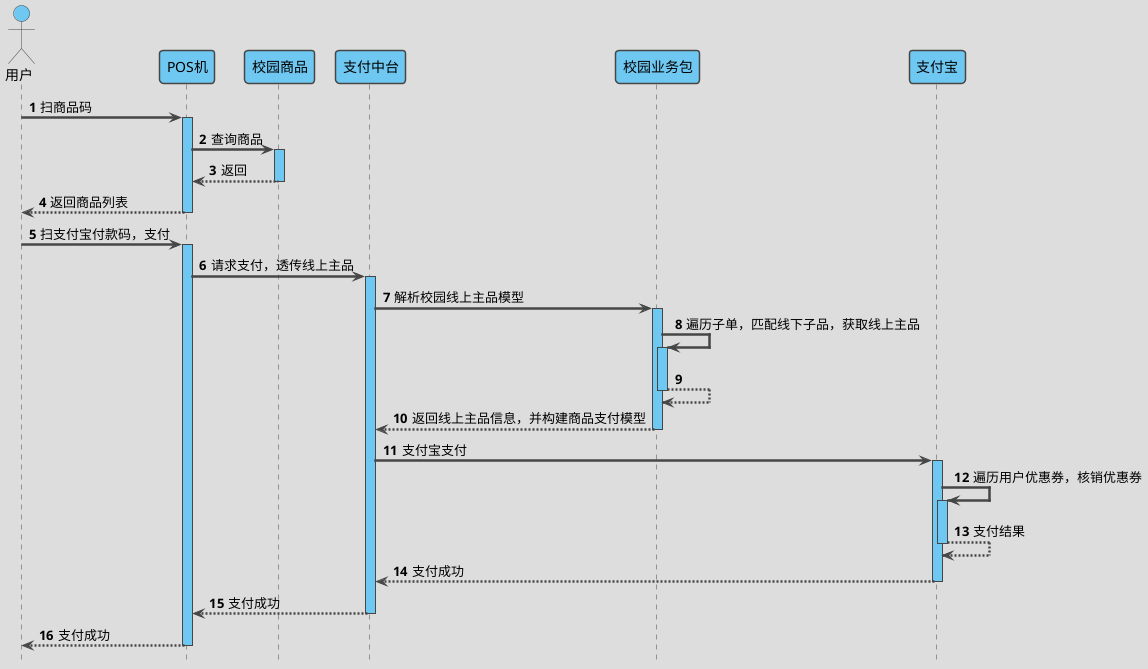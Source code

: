 @startuml
'https://plantuml.com/sequence-diagram
'隐藏脚注
hide footbox

'使用 toy 主题
!theme toy

'自动激活
autoActivate on

'编号
autonumber 1

'隐藏孤立的参与者
hide unlinked

'文字对齐，向左对齐
skinparam sequenceMessageAlign left

'箭头粗度
skinparam sequenceArrowThickness 2.5

' 皮肤
skinparam sequence {
    LifeLineBackgroundColor #6FC8F2
    ParticipantBackgroundColor #6FC8F2
    ParticipantFontColor black
    ActorBackgroundColor #6FC8F2
    ActorFontColor black
}

actor 用户 as user
participant POS机 as pos
participant 校园商品 as item
participant 校园POS应用 as nrp
participant 支付中台 as pp
participant 校园业务包 as app
participant 支付宝 as alipay

user -> pos : 扫商品码

pos -> item : 查询商品

return 返回
return 返回商品列表

user -> pos : 扫支付宝付款码，支付

pos -> pp : 请求支付，透传线上主品

pp -> app : 解析校园线上主品模型

app -> app: 遍历子单，匹配线下子品，获取线上主品
return
return 返回线上主品信息，并构建商品支付模型

pp -> alipay : 支付宝支付

alipay -> alipay : 遍历用户优惠券，核销优惠券

return 支付结果

return 支付成功

return 支付成功

return 支付成功

@enduml